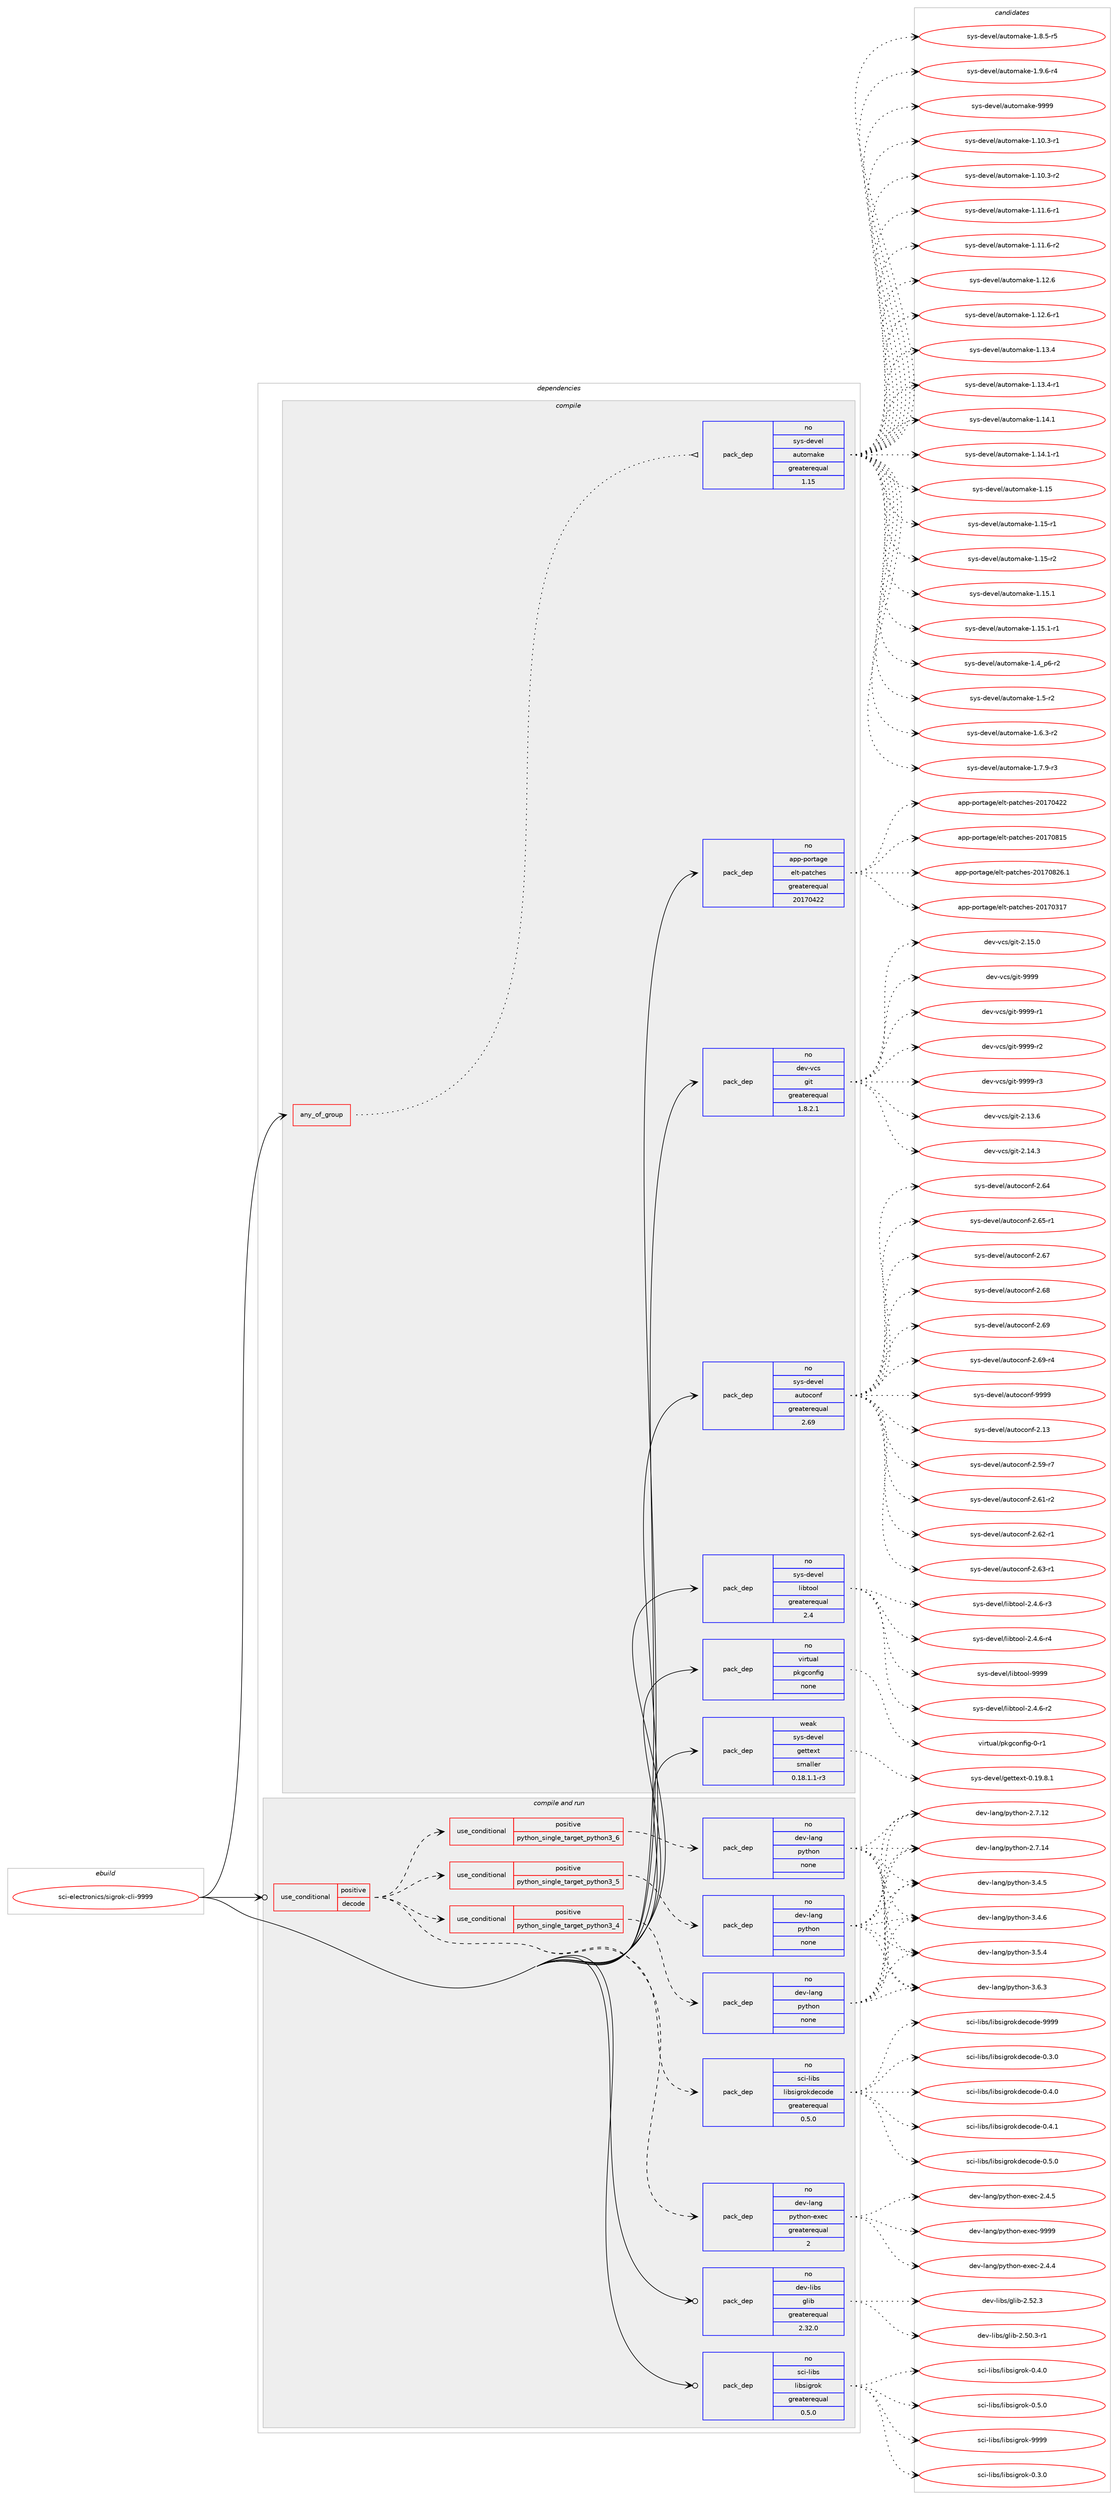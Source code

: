 digraph prolog {

# *************
# Graph options
# *************

newrank=true;
concentrate=true;
compound=true;
graph [rankdir=LR,fontname=Helvetica,fontsize=10,ranksep=1.5];#, ranksep=2.5, nodesep=0.2];
edge  [arrowhead=vee];
node  [fontname=Helvetica,fontsize=10];

# **********
# The ebuild
# **********

subgraph cluster_leftcol {
color=gray;
rank=same;
label=<<i>ebuild</i>>;
id [label="sci-electronics/sigrok-cli-9999", color=red, width=4, href="../sci-electronics/sigrok-cli-9999.svg"];
}

# ****************
# The dependencies
# ****************

subgraph cluster_midcol {
color=gray;
label=<<i>dependencies</i>>;
subgraph cluster_compile {
fillcolor="#eeeeee";
style=filled;
label=<<i>compile</i>>;
subgraph any7550 {
dependency448123 [label=<<TABLE BORDER="0" CELLBORDER="1" CELLSPACING="0" CELLPADDING="4"><TR><TD CELLPADDING="10">any_of_group</TD></TR></TABLE>>, shape=none, color=red];subgraph pack330472 {
dependency448124 [label=<<TABLE BORDER="0" CELLBORDER="1" CELLSPACING="0" CELLPADDING="4" WIDTH="220"><TR><TD ROWSPAN="6" CELLPADDING="30">pack_dep</TD></TR><TR><TD WIDTH="110">no</TD></TR><TR><TD>sys-devel</TD></TR><TR><TD>automake</TD></TR><TR><TD>greaterequal</TD></TR><TR><TD>1.15</TD></TR></TABLE>>, shape=none, color=blue];
}
dependency448123:e -> dependency448124:w [weight=20,style="dotted",arrowhead="oinv"];
}
id:e -> dependency448123:w [weight=20,style="solid",arrowhead="vee"];
subgraph pack330473 {
dependency448125 [label=<<TABLE BORDER="0" CELLBORDER="1" CELLSPACING="0" CELLPADDING="4" WIDTH="220"><TR><TD ROWSPAN="6" CELLPADDING="30">pack_dep</TD></TR><TR><TD WIDTH="110">no</TD></TR><TR><TD>app-portage</TD></TR><TR><TD>elt-patches</TD></TR><TR><TD>greaterequal</TD></TR><TR><TD>20170422</TD></TR></TABLE>>, shape=none, color=blue];
}
id:e -> dependency448125:w [weight=20,style="solid",arrowhead="vee"];
subgraph pack330474 {
dependency448126 [label=<<TABLE BORDER="0" CELLBORDER="1" CELLSPACING="0" CELLPADDING="4" WIDTH="220"><TR><TD ROWSPAN="6" CELLPADDING="30">pack_dep</TD></TR><TR><TD WIDTH="110">no</TD></TR><TR><TD>dev-vcs</TD></TR><TR><TD>git</TD></TR><TR><TD>greaterequal</TD></TR><TR><TD>1.8.2.1</TD></TR></TABLE>>, shape=none, color=blue];
}
id:e -> dependency448126:w [weight=20,style="solid",arrowhead="vee"];
subgraph pack330475 {
dependency448127 [label=<<TABLE BORDER="0" CELLBORDER="1" CELLSPACING="0" CELLPADDING="4" WIDTH="220"><TR><TD ROWSPAN="6" CELLPADDING="30">pack_dep</TD></TR><TR><TD WIDTH="110">no</TD></TR><TR><TD>sys-devel</TD></TR><TR><TD>autoconf</TD></TR><TR><TD>greaterequal</TD></TR><TR><TD>2.69</TD></TR></TABLE>>, shape=none, color=blue];
}
id:e -> dependency448127:w [weight=20,style="solid",arrowhead="vee"];
subgraph pack330476 {
dependency448128 [label=<<TABLE BORDER="0" CELLBORDER="1" CELLSPACING="0" CELLPADDING="4" WIDTH="220"><TR><TD ROWSPAN="6" CELLPADDING="30">pack_dep</TD></TR><TR><TD WIDTH="110">no</TD></TR><TR><TD>sys-devel</TD></TR><TR><TD>libtool</TD></TR><TR><TD>greaterequal</TD></TR><TR><TD>2.4</TD></TR></TABLE>>, shape=none, color=blue];
}
id:e -> dependency448128:w [weight=20,style="solid",arrowhead="vee"];
subgraph pack330477 {
dependency448129 [label=<<TABLE BORDER="0" CELLBORDER="1" CELLSPACING="0" CELLPADDING="4" WIDTH="220"><TR><TD ROWSPAN="6" CELLPADDING="30">pack_dep</TD></TR><TR><TD WIDTH="110">no</TD></TR><TR><TD>virtual</TD></TR><TR><TD>pkgconfig</TD></TR><TR><TD>none</TD></TR><TR><TD></TD></TR></TABLE>>, shape=none, color=blue];
}
id:e -> dependency448129:w [weight=20,style="solid",arrowhead="vee"];
subgraph pack330478 {
dependency448130 [label=<<TABLE BORDER="0" CELLBORDER="1" CELLSPACING="0" CELLPADDING="4" WIDTH="220"><TR><TD ROWSPAN="6" CELLPADDING="30">pack_dep</TD></TR><TR><TD WIDTH="110">weak</TD></TR><TR><TD>sys-devel</TD></TR><TR><TD>gettext</TD></TR><TR><TD>smaller</TD></TR><TR><TD>0.18.1.1-r3</TD></TR></TABLE>>, shape=none, color=blue];
}
id:e -> dependency448130:w [weight=20,style="solid",arrowhead="vee"];
}
subgraph cluster_compileandrun {
fillcolor="#eeeeee";
style=filled;
label=<<i>compile and run</i>>;
subgraph cond109852 {
dependency448131 [label=<<TABLE BORDER="0" CELLBORDER="1" CELLSPACING="0" CELLPADDING="4"><TR><TD ROWSPAN="3" CELLPADDING="10">use_conditional</TD></TR><TR><TD>positive</TD></TR><TR><TD>decode</TD></TR></TABLE>>, shape=none, color=red];
subgraph pack330479 {
dependency448132 [label=<<TABLE BORDER="0" CELLBORDER="1" CELLSPACING="0" CELLPADDING="4" WIDTH="220"><TR><TD ROWSPAN="6" CELLPADDING="30">pack_dep</TD></TR><TR><TD WIDTH="110">no</TD></TR><TR><TD>sci-libs</TD></TR><TR><TD>libsigrokdecode</TD></TR><TR><TD>greaterequal</TD></TR><TR><TD>0.5.0</TD></TR></TABLE>>, shape=none, color=blue];
}
dependency448131:e -> dependency448132:w [weight=20,style="dashed",arrowhead="vee"];
subgraph cond109853 {
dependency448133 [label=<<TABLE BORDER="0" CELLBORDER="1" CELLSPACING="0" CELLPADDING="4"><TR><TD ROWSPAN="3" CELLPADDING="10">use_conditional</TD></TR><TR><TD>positive</TD></TR><TR><TD>python_single_target_python3_4</TD></TR></TABLE>>, shape=none, color=red];
subgraph pack330480 {
dependency448134 [label=<<TABLE BORDER="0" CELLBORDER="1" CELLSPACING="0" CELLPADDING="4" WIDTH="220"><TR><TD ROWSPAN="6" CELLPADDING="30">pack_dep</TD></TR><TR><TD WIDTH="110">no</TD></TR><TR><TD>dev-lang</TD></TR><TR><TD>python</TD></TR><TR><TD>none</TD></TR><TR><TD></TD></TR></TABLE>>, shape=none, color=blue];
}
dependency448133:e -> dependency448134:w [weight=20,style="dashed",arrowhead="vee"];
}
dependency448131:e -> dependency448133:w [weight=20,style="dashed",arrowhead="vee"];
subgraph cond109854 {
dependency448135 [label=<<TABLE BORDER="0" CELLBORDER="1" CELLSPACING="0" CELLPADDING="4"><TR><TD ROWSPAN="3" CELLPADDING="10">use_conditional</TD></TR><TR><TD>positive</TD></TR><TR><TD>python_single_target_python3_5</TD></TR></TABLE>>, shape=none, color=red];
subgraph pack330481 {
dependency448136 [label=<<TABLE BORDER="0" CELLBORDER="1" CELLSPACING="0" CELLPADDING="4" WIDTH="220"><TR><TD ROWSPAN="6" CELLPADDING="30">pack_dep</TD></TR><TR><TD WIDTH="110">no</TD></TR><TR><TD>dev-lang</TD></TR><TR><TD>python</TD></TR><TR><TD>none</TD></TR><TR><TD></TD></TR></TABLE>>, shape=none, color=blue];
}
dependency448135:e -> dependency448136:w [weight=20,style="dashed",arrowhead="vee"];
}
dependency448131:e -> dependency448135:w [weight=20,style="dashed",arrowhead="vee"];
subgraph cond109855 {
dependency448137 [label=<<TABLE BORDER="0" CELLBORDER="1" CELLSPACING="0" CELLPADDING="4"><TR><TD ROWSPAN="3" CELLPADDING="10">use_conditional</TD></TR><TR><TD>positive</TD></TR><TR><TD>python_single_target_python3_6</TD></TR></TABLE>>, shape=none, color=red];
subgraph pack330482 {
dependency448138 [label=<<TABLE BORDER="0" CELLBORDER="1" CELLSPACING="0" CELLPADDING="4" WIDTH="220"><TR><TD ROWSPAN="6" CELLPADDING="30">pack_dep</TD></TR><TR><TD WIDTH="110">no</TD></TR><TR><TD>dev-lang</TD></TR><TR><TD>python</TD></TR><TR><TD>none</TD></TR><TR><TD></TD></TR></TABLE>>, shape=none, color=blue];
}
dependency448137:e -> dependency448138:w [weight=20,style="dashed",arrowhead="vee"];
}
dependency448131:e -> dependency448137:w [weight=20,style="dashed",arrowhead="vee"];
subgraph pack330483 {
dependency448139 [label=<<TABLE BORDER="0" CELLBORDER="1" CELLSPACING="0" CELLPADDING="4" WIDTH="220"><TR><TD ROWSPAN="6" CELLPADDING="30">pack_dep</TD></TR><TR><TD WIDTH="110">no</TD></TR><TR><TD>dev-lang</TD></TR><TR><TD>python-exec</TD></TR><TR><TD>greaterequal</TD></TR><TR><TD>2</TD></TR></TABLE>>, shape=none, color=blue];
}
dependency448131:e -> dependency448139:w [weight=20,style="dashed",arrowhead="vee"];
}
id:e -> dependency448131:w [weight=20,style="solid",arrowhead="odotvee"];
subgraph pack330484 {
dependency448140 [label=<<TABLE BORDER="0" CELLBORDER="1" CELLSPACING="0" CELLPADDING="4" WIDTH="220"><TR><TD ROWSPAN="6" CELLPADDING="30">pack_dep</TD></TR><TR><TD WIDTH="110">no</TD></TR><TR><TD>dev-libs</TD></TR><TR><TD>glib</TD></TR><TR><TD>greaterequal</TD></TR><TR><TD>2.32.0</TD></TR></TABLE>>, shape=none, color=blue];
}
id:e -> dependency448140:w [weight=20,style="solid",arrowhead="odotvee"];
subgraph pack330485 {
dependency448141 [label=<<TABLE BORDER="0" CELLBORDER="1" CELLSPACING="0" CELLPADDING="4" WIDTH="220"><TR><TD ROWSPAN="6" CELLPADDING="30">pack_dep</TD></TR><TR><TD WIDTH="110">no</TD></TR><TR><TD>sci-libs</TD></TR><TR><TD>libsigrok</TD></TR><TR><TD>greaterequal</TD></TR><TR><TD>0.5.0</TD></TR></TABLE>>, shape=none, color=blue];
}
id:e -> dependency448141:w [weight=20,style="solid",arrowhead="odotvee"];
}
subgraph cluster_run {
fillcolor="#eeeeee";
style=filled;
label=<<i>run</i>>;
}
}

# **************
# The candidates
# **************

subgraph cluster_choices {
rank=same;
color=gray;
label=<<i>candidates</i>>;

subgraph choice330472 {
color=black;
nodesep=1;
choice11512111545100101118101108479711711611110997107101454946494846514511449 [label="sys-devel/automake-1.10.3-r1", color=red, width=4,href="../sys-devel/automake-1.10.3-r1.svg"];
choice11512111545100101118101108479711711611110997107101454946494846514511450 [label="sys-devel/automake-1.10.3-r2", color=red, width=4,href="../sys-devel/automake-1.10.3-r2.svg"];
choice11512111545100101118101108479711711611110997107101454946494946544511449 [label="sys-devel/automake-1.11.6-r1", color=red, width=4,href="../sys-devel/automake-1.11.6-r1.svg"];
choice11512111545100101118101108479711711611110997107101454946494946544511450 [label="sys-devel/automake-1.11.6-r2", color=red, width=4,href="../sys-devel/automake-1.11.6-r2.svg"];
choice1151211154510010111810110847971171161111099710710145494649504654 [label="sys-devel/automake-1.12.6", color=red, width=4,href="../sys-devel/automake-1.12.6.svg"];
choice11512111545100101118101108479711711611110997107101454946495046544511449 [label="sys-devel/automake-1.12.6-r1", color=red, width=4,href="../sys-devel/automake-1.12.6-r1.svg"];
choice1151211154510010111810110847971171161111099710710145494649514652 [label="sys-devel/automake-1.13.4", color=red, width=4,href="../sys-devel/automake-1.13.4.svg"];
choice11512111545100101118101108479711711611110997107101454946495146524511449 [label="sys-devel/automake-1.13.4-r1", color=red, width=4,href="../sys-devel/automake-1.13.4-r1.svg"];
choice1151211154510010111810110847971171161111099710710145494649524649 [label="sys-devel/automake-1.14.1", color=red, width=4,href="../sys-devel/automake-1.14.1.svg"];
choice11512111545100101118101108479711711611110997107101454946495246494511449 [label="sys-devel/automake-1.14.1-r1", color=red, width=4,href="../sys-devel/automake-1.14.1-r1.svg"];
choice115121115451001011181011084797117116111109971071014549464953 [label="sys-devel/automake-1.15", color=red, width=4,href="../sys-devel/automake-1.15.svg"];
choice1151211154510010111810110847971171161111099710710145494649534511449 [label="sys-devel/automake-1.15-r1", color=red, width=4,href="../sys-devel/automake-1.15-r1.svg"];
choice1151211154510010111810110847971171161111099710710145494649534511450 [label="sys-devel/automake-1.15-r2", color=red, width=4,href="../sys-devel/automake-1.15-r2.svg"];
choice1151211154510010111810110847971171161111099710710145494649534649 [label="sys-devel/automake-1.15.1", color=red, width=4,href="../sys-devel/automake-1.15.1.svg"];
choice11512111545100101118101108479711711611110997107101454946495346494511449 [label="sys-devel/automake-1.15.1-r1", color=red, width=4,href="../sys-devel/automake-1.15.1-r1.svg"];
choice115121115451001011181011084797117116111109971071014549465295112544511450 [label="sys-devel/automake-1.4_p6-r2", color=red, width=4,href="../sys-devel/automake-1.4_p6-r2.svg"];
choice11512111545100101118101108479711711611110997107101454946534511450 [label="sys-devel/automake-1.5-r2", color=red, width=4,href="../sys-devel/automake-1.5-r2.svg"];
choice115121115451001011181011084797117116111109971071014549465446514511450 [label="sys-devel/automake-1.6.3-r2", color=red, width=4,href="../sys-devel/automake-1.6.3-r2.svg"];
choice115121115451001011181011084797117116111109971071014549465546574511451 [label="sys-devel/automake-1.7.9-r3", color=red, width=4,href="../sys-devel/automake-1.7.9-r3.svg"];
choice115121115451001011181011084797117116111109971071014549465646534511453 [label="sys-devel/automake-1.8.5-r5", color=red, width=4,href="../sys-devel/automake-1.8.5-r5.svg"];
choice115121115451001011181011084797117116111109971071014549465746544511452 [label="sys-devel/automake-1.9.6-r4", color=red, width=4,href="../sys-devel/automake-1.9.6-r4.svg"];
choice115121115451001011181011084797117116111109971071014557575757 [label="sys-devel/automake-9999", color=red, width=4,href="../sys-devel/automake-9999.svg"];
dependency448124:e -> choice11512111545100101118101108479711711611110997107101454946494846514511449:w [style=dotted,weight="100"];
dependency448124:e -> choice11512111545100101118101108479711711611110997107101454946494846514511450:w [style=dotted,weight="100"];
dependency448124:e -> choice11512111545100101118101108479711711611110997107101454946494946544511449:w [style=dotted,weight="100"];
dependency448124:e -> choice11512111545100101118101108479711711611110997107101454946494946544511450:w [style=dotted,weight="100"];
dependency448124:e -> choice1151211154510010111810110847971171161111099710710145494649504654:w [style=dotted,weight="100"];
dependency448124:e -> choice11512111545100101118101108479711711611110997107101454946495046544511449:w [style=dotted,weight="100"];
dependency448124:e -> choice1151211154510010111810110847971171161111099710710145494649514652:w [style=dotted,weight="100"];
dependency448124:e -> choice11512111545100101118101108479711711611110997107101454946495146524511449:w [style=dotted,weight="100"];
dependency448124:e -> choice1151211154510010111810110847971171161111099710710145494649524649:w [style=dotted,weight="100"];
dependency448124:e -> choice11512111545100101118101108479711711611110997107101454946495246494511449:w [style=dotted,weight="100"];
dependency448124:e -> choice115121115451001011181011084797117116111109971071014549464953:w [style=dotted,weight="100"];
dependency448124:e -> choice1151211154510010111810110847971171161111099710710145494649534511449:w [style=dotted,weight="100"];
dependency448124:e -> choice1151211154510010111810110847971171161111099710710145494649534511450:w [style=dotted,weight="100"];
dependency448124:e -> choice1151211154510010111810110847971171161111099710710145494649534649:w [style=dotted,weight="100"];
dependency448124:e -> choice11512111545100101118101108479711711611110997107101454946495346494511449:w [style=dotted,weight="100"];
dependency448124:e -> choice115121115451001011181011084797117116111109971071014549465295112544511450:w [style=dotted,weight="100"];
dependency448124:e -> choice11512111545100101118101108479711711611110997107101454946534511450:w [style=dotted,weight="100"];
dependency448124:e -> choice115121115451001011181011084797117116111109971071014549465446514511450:w [style=dotted,weight="100"];
dependency448124:e -> choice115121115451001011181011084797117116111109971071014549465546574511451:w [style=dotted,weight="100"];
dependency448124:e -> choice115121115451001011181011084797117116111109971071014549465646534511453:w [style=dotted,weight="100"];
dependency448124:e -> choice115121115451001011181011084797117116111109971071014549465746544511452:w [style=dotted,weight="100"];
dependency448124:e -> choice115121115451001011181011084797117116111109971071014557575757:w [style=dotted,weight="100"];
}
subgraph choice330473 {
color=black;
nodesep=1;
choice97112112451121111141169710310147101108116451129711699104101115455048495548514955 [label="app-portage/elt-patches-20170317", color=red, width=4,href="../app-portage/elt-patches-20170317.svg"];
choice97112112451121111141169710310147101108116451129711699104101115455048495548525050 [label="app-portage/elt-patches-20170422", color=red, width=4,href="../app-portage/elt-patches-20170422.svg"];
choice97112112451121111141169710310147101108116451129711699104101115455048495548564953 [label="app-portage/elt-patches-20170815", color=red, width=4,href="../app-portage/elt-patches-20170815.svg"];
choice971121124511211111411697103101471011081164511297116991041011154550484955485650544649 [label="app-portage/elt-patches-20170826.1", color=red, width=4,href="../app-portage/elt-patches-20170826.1.svg"];
dependency448125:e -> choice97112112451121111141169710310147101108116451129711699104101115455048495548514955:w [style=dotted,weight="100"];
dependency448125:e -> choice97112112451121111141169710310147101108116451129711699104101115455048495548525050:w [style=dotted,weight="100"];
dependency448125:e -> choice97112112451121111141169710310147101108116451129711699104101115455048495548564953:w [style=dotted,weight="100"];
dependency448125:e -> choice971121124511211111411697103101471011081164511297116991041011154550484955485650544649:w [style=dotted,weight="100"];
}
subgraph choice330474 {
color=black;
nodesep=1;
choice10010111845118991154710310511645504649514654 [label="dev-vcs/git-2.13.6", color=red, width=4,href="../dev-vcs/git-2.13.6.svg"];
choice10010111845118991154710310511645504649524651 [label="dev-vcs/git-2.14.3", color=red, width=4,href="../dev-vcs/git-2.14.3.svg"];
choice10010111845118991154710310511645504649534648 [label="dev-vcs/git-2.15.0", color=red, width=4,href="../dev-vcs/git-2.15.0.svg"];
choice1001011184511899115471031051164557575757 [label="dev-vcs/git-9999", color=red, width=4,href="../dev-vcs/git-9999.svg"];
choice10010111845118991154710310511645575757574511449 [label="dev-vcs/git-9999-r1", color=red, width=4,href="../dev-vcs/git-9999-r1.svg"];
choice10010111845118991154710310511645575757574511450 [label="dev-vcs/git-9999-r2", color=red, width=4,href="../dev-vcs/git-9999-r2.svg"];
choice10010111845118991154710310511645575757574511451 [label="dev-vcs/git-9999-r3", color=red, width=4,href="../dev-vcs/git-9999-r3.svg"];
dependency448126:e -> choice10010111845118991154710310511645504649514654:w [style=dotted,weight="100"];
dependency448126:e -> choice10010111845118991154710310511645504649524651:w [style=dotted,weight="100"];
dependency448126:e -> choice10010111845118991154710310511645504649534648:w [style=dotted,weight="100"];
dependency448126:e -> choice1001011184511899115471031051164557575757:w [style=dotted,weight="100"];
dependency448126:e -> choice10010111845118991154710310511645575757574511449:w [style=dotted,weight="100"];
dependency448126:e -> choice10010111845118991154710310511645575757574511450:w [style=dotted,weight="100"];
dependency448126:e -> choice10010111845118991154710310511645575757574511451:w [style=dotted,weight="100"];
}
subgraph choice330475 {
color=black;
nodesep=1;
choice115121115451001011181011084797117116111991111101024550464951 [label="sys-devel/autoconf-2.13", color=red, width=4,href="../sys-devel/autoconf-2.13.svg"];
choice1151211154510010111810110847971171161119911111010245504653574511455 [label="sys-devel/autoconf-2.59-r7", color=red, width=4,href="../sys-devel/autoconf-2.59-r7.svg"];
choice1151211154510010111810110847971171161119911111010245504654494511450 [label="sys-devel/autoconf-2.61-r2", color=red, width=4,href="../sys-devel/autoconf-2.61-r2.svg"];
choice1151211154510010111810110847971171161119911111010245504654504511449 [label="sys-devel/autoconf-2.62-r1", color=red, width=4,href="../sys-devel/autoconf-2.62-r1.svg"];
choice1151211154510010111810110847971171161119911111010245504654514511449 [label="sys-devel/autoconf-2.63-r1", color=red, width=4,href="../sys-devel/autoconf-2.63-r1.svg"];
choice115121115451001011181011084797117116111991111101024550465452 [label="sys-devel/autoconf-2.64", color=red, width=4,href="../sys-devel/autoconf-2.64.svg"];
choice1151211154510010111810110847971171161119911111010245504654534511449 [label="sys-devel/autoconf-2.65-r1", color=red, width=4,href="../sys-devel/autoconf-2.65-r1.svg"];
choice115121115451001011181011084797117116111991111101024550465455 [label="sys-devel/autoconf-2.67", color=red, width=4,href="../sys-devel/autoconf-2.67.svg"];
choice115121115451001011181011084797117116111991111101024550465456 [label="sys-devel/autoconf-2.68", color=red, width=4,href="../sys-devel/autoconf-2.68.svg"];
choice115121115451001011181011084797117116111991111101024550465457 [label="sys-devel/autoconf-2.69", color=red, width=4,href="../sys-devel/autoconf-2.69.svg"];
choice1151211154510010111810110847971171161119911111010245504654574511452 [label="sys-devel/autoconf-2.69-r4", color=red, width=4,href="../sys-devel/autoconf-2.69-r4.svg"];
choice115121115451001011181011084797117116111991111101024557575757 [label="sys-devel/autoconf-9999", color=red, width=4,href="../sys-devel/autoconf-9999.svg"];
dependency448127:e -> choice115121115451001011181011084797117116111991111101024550464951:w [style=dotted,weight="100"];
dependency448127:e -> choice1151211154510010111810110847971171161119911111010245504653574511455:w [style=dotted,weight="100"];
dependency448127:e -> choice1151211154510010111810110847971171161119911111010245504654494511450:w [style=dotted,weight="100"];
dependency448127:e -> choice1151211154510010111810110847971171161119911111010245504654504511449:w [style=dotted,weight="100"];
dependency448127:e -> choice1151211154510010111810110847971171161119911111010245504654514511449:w [style=dotted,weight="100"];
dependency448127:e -> choice115121115451001011181011084797117116111991111101024550465452:w [style=dotted,weight="100"];
dependency448127:e -> choice1151211154510010111810110847971171161119911111010245504654534511449:w [style=dotted,weight="100"];
dependency448127:e -> choice115121115451001011181011084797117116111991111101024550465455:w [style=dotted,weight="100"];
dependency448127:e -> choice115121115451001011181011084797117116111991111101024550465456:w [style=dotted,weight="100"];
dependency448127:e -> choice115121115451001011181011084797117116111991111101024550465457:w [style=dotted,weight="100"];
dependency448127:e -> choice1151211154510010111810110847971171161119911111010245504654574511452:w [style=dotted,weight="100"];
dependency448127:e -> choice115121115451001011181011084797117116111991111101024557575757:w [style=dotted,weight="100"];
}
subgraph choice330476 {
color=black;
nodesep=1;
choice1151211154510010111810110847108105981161111111084550465246544511450 [label="sys-devel/libtool-2.4.6-r2", color=red, width=4,href="../sys-devel/libtool-2.4.6-r2.svg"];
choice1151211154510010111810110847108105981161111111084550465246544511451 [label="sys-devel/libtool-2.4.6-r3", color=red, width=4,href="../sys-devel/libtool-2.4.6-r3.svg"];
choice1151211154510010111810110847108105981161111111084550465246544511452 [label="sys-devel/libtool-2.4.6-r4", color=red, width=4,href="../sys-devel/libtool-2.4.6-r4.svg"];
choice1151211154510010111810110847108105981161111111084557575757 [label="sys-devel/libtool-9999", color=red, width=4,href="../sys-devel/libtool-9999.svg"];
dependency448128:e -> choice1151211154510010111810110847108105981161111111084550465246544511450:w [style=dotted,weight="100"];
dependency448128:e -> choice1151211154510010111810110847108105981161111111084550465246544511451:w [style=dotted,weight="100"];
dependency448128:e -> choice1151211154510010111810110847108105981161111111084550465246544511452:w [style=dotted,weight="100"];
dependency448128:e -> choice1151211154510010111810110847108105981161111111084557575757:w [style=dotted,weight="100"];
}
subgraph choice330477 {
color=black;
nodesep=1;
choice11810511411611797108471121071039911111010210510345484511449 [label="virtual/pkgconfig-0-r1", color=red, width=4,href="../virtual/pkgconfig-0-r1.svg"];
dependency448129:e -> choice11810511411611797108471121071039911111010210510345484511449:w [style=dotted,weight="100"];
}
subgraph choice330478 {
color=black;
nodesep=1;
choice1151211154510010111810110847103101116116101120116454846495746564649 [label="sys-devel/gettext-0.19.8.1", color=red, width=4,href="../sys-devel/gettext-0.19.8.1.svg"];
dependency448130:e -> choice1151211154510010111810110847103101116116101120116454846495746564649:w [style=dotted,weight="100"];
}
subgraph choice330479 {
color=black;
nodesep=1;
choice115991054510810598115471081059811510510311411110710010199111100101454846514648 [label="sci-libs/libsigrokdecode-0.3.0", color=red, width=4,href="../sci-libs/libsigrokdecode-0.3.0.svg"];
choice115991054510810598115471081059811510510311411110710010199111100101454846524648 [label="sci-libs/libsigrokdecode-0.4.0", color=red, width=4,href="../sci-libs/libsigrokdecode-0.4.0.svg"];
choice115991054510810598115471081059811510510311411110710010199111100101454846524649 [label="sci-libs/libsigrokdecode-0.4.1", color=red, width=4,href="../sci-libs/libsigrokdecode-0.4.1.svg"];
choice115991054510810598115471081059811510510311411110710010199111100101454846534648 [label="sci-libs/libsigrokdecode-0.5.0", color=red, width=4,href="../sci-libs/libsigrokdecode-0.5.0.svg"];
choice1159910545108105981154710810598115105103114111107100101991111001014557575757 [label="sci-libs/libsigrokdecode-9999", color=red, width=4,href="../sci-libs/libsigrokdecode-9999.svg"];
dependency448132:e -> choice115991054510810598115471081059811510510311411110710010199111100101454846514648:w [style=dotted,weight="100"];
dependency448132:e -> choice115991054510810598115471081059811510510311411110710010199111100101454846524648:w [style=dotted,weight="100"];
dependency448132:e -> choice115991054510810598115471081059811510510311411110710010199111100101454846524649:w [style=dotted,weight="100"];
dependency448132:e -> choice115991054510810598115471081059811510510311411110710010199111100101454846534648:w [style=dotted,weight="100"];
dependency448132:e -> choice1159910545108105981154710810598115105103114111107100101991111001014557575757:w [style=dotted,weight="100"];
}
subgraph choice330480 {
color=black;
nodesep=1;
choice10010111845108971101034711212111610411111045504655464950 [label="dev-lang/python-2.7.12", color=red, width=4,href="../dev-lang/python-2.7.12.svg"];
choice10010111845108971101034711212111610411111045504655464952 [label="dev-lang/python-2.7.14", color=red, width=4,href="../dev-lang/python-2.7.14.svg"];
choice100101118451089711010347112121116104111110455146524653 [label="dev-lang/python-3.4.5", color=red, width=4,href="../dev-lang/python-3.4.5.svg"];
choice100101118451089711010347112121116104111110455146524654 [label="dev-lang/python-3.4.6", color=red, width=4,href="../dev-lang/python-3.4.6.svg"];
choice100101118451089711010347112121116104111110455146534652 [label="dev-lang/python-3.5.4", color=red, width=4,href="../dev-lang/python-3.5.4.svg"];
choice100101118451089711010347112121116104111110455146544651 [label="dev-lang/python-3.6.3", color=red, width=4,href="../dev-lang/python-3.6.3.svg"];
dependency448134:e -> choice10010111845108971101034711212111610411111045504655464950:w [style=dotted,weight="100"];
dependency448134:e -> choice10010111845108971101034711212111610411111045504655464952:w [style=dotted,weight="100"];
dependency448134:e -> choice100101118451089711010347112121116104111110455146524653:w [style=dotted,weight="100"];
dependency448134:e -> choice100101118451089711010347112121116104111110455146524654:w [style=dotted,weight="100"];
dependency448134:e -> choice100101118451089711010347112121116104111110455146534652:w [style=dotted,weight="100"];
dependency448134:e -> choice100101118451089711010347112121116104111110455146544651:w [style=dotted,weight="100"];
}
subgraph choice330481 {
color=black;
nodesep=1;
choice10010111845108971101034711212111610411111045504655464950 [label="dev-lang/python-2.7.12", color=red, width=4,href="../dev-lang/python-2.7.12.svg"];
choice10010111845108971101034711212111610411111045504655464952 [label="dev-lang/python-2.7.14", color=red, width=4,href="../dev-lang/python-2.7.14.svg"];
choice100101118451089711010347112121116104111110455146524653 [label="dev-lang/python-3.4.5", color=red, width=4,href="../dev-lang/python-3.4.5.svg"];
choice100101118451089711010347112121116104111110455146524654 [label="dev-lang/python-3.4.6", color=red, width=4,href="../dev-lang/python-3.4.6.svg"];
choice100101118451089711010347112121116104111110455146534652 [label="dev-lang/python-3.5.4", color=red, width=4,href="../dev-lang/python-3.5.4.svg"];
choice100101118451089711010347112121116104111110455146544651 [label="dev-lang/python-3.6.3", color=red, width=4,href="../dev-lang/python-3.6.3.svg"];
dependency448136:e -> choice10010111845108971101034711212111610411111045504655464950:w [style=dotted,weight="100"];
dependency448136:e -> choice10010111845108971101034711212111610411111045504655464952:w [style=dotted,weight="100"];
dependency448136:e -> choice100101118451089711010347112121116104111110455146524653:w [style=dotted,weight="100"];
dependency448136:e -> choice100101118451089711010347112121116104111110455146524654:w [style=dotted,weight="100"];
dependency448136:e -> choice100101118451089711010347112121116104111110455146534652:w [style=dotted,weight="100"];
dependency448136:e -> choice100101118451089711010347112121116104111110455146544651:w [style=dotted,weight="100"];
}
subgraph choice330482 {
color=black;
nodesep=1;
choice10010111845108971101034711212111610411111045504655464950 [label="dev-lang/python-2.7.12", color=red, width=4,href="../dev-lang/python-2.7.12.svg"];
choice10010111845108971101034711212111610411111045504655464952 [label="dev-lang/python-2.7.14", color=red, width=4,href="../dev-lang/python-2.7.14.svg"];
choice100101118451089711010347112121116104111110455146524653 [label="dev-lang/python-3.4.5", color=red, width=4,href="../dev-lang/python-3.4.5.svg"];
choice100101118451089711010347112121116104111110455146524654 [label="dev-lang/python-3.4.6", color=red, width=4,href="../dev-lang/python-3.4.6.svg"];
choice100101118451089711010347112121116104111110455146534652 [label="dev-lang/python-3.5.4", color=red, width=4,href="../dev-lang/python-3.5.4.svg"];
choice100101118451089711010347112121116104111110455146544651 [label="dev-lang/python-3.6.3", color=red, width=4,href="../dev-lang/python-3.6.3.svg"];
dependency448138:e -> choice10010111845108971101034711212111610411111045504655464950:w [style=dotted,weight="100"];
dependency448138:e -> choice10010111845108971101034711212111610411111045504655464952:w [style=dotted,weight="100"];
dependency448138:e -> choice100101118451089711010347112121116104111110455146524653:w [style=dotted,weight="100"];
dependency448138:e -> choice100101118451089711010347112121116104111110455146524654:w [style=dotted,weight="100"];
dependency448138:e -> choice100101118451089711010347112121116104111110455146534652:w [style=dotted,weight="100"];
dependency448138:e -> choice100101118451089711010347112121116104111110455146544651:w [style=dotted,weight="100"];
}
subgraph choice330483 {
color=black;
nodesep=1;
choice1001011184510897110103471121211161041111104510112010199455046524652 [label="dev-lang/python-exec-2.4.4", color=red, width=4,href="../dev-lang/python-exec-2.4.4.svg"];
choice1001011184510897110103471121211161041111104510112010199455046524653 [label="dev-lang/python-exec-2.4.5", color=red, width=4,href="../dev-lang/python-exec-2.4.5.svg"];
choice10010111845108971101034711212111610411111045101120101994557575757 [label="dev-lang/python-exec-9999", color=red, width=4,href="../dev-lang/python-exec-9999.svg"];
dependency448139:e -> choice1001011184510897110103471121211161041111104510112010199455046524652:w [style=dotted,weight="100"];
dependency448139:e -> choice1001011184510897110103471121211161041111104510112010199455046524653:w [style=dotted,weight="100"];
dependency448139:e -> choice10010111845108971101034711212111610411111045101120101994557575757:w [style=dotted,weight="100"];
}
subgraph choice330484 {
color=black;
nodesep=1;
choice10010111845108105981154710310810598455046534846514511449 [label="dev-libs/glib-2.50.3-r1", color=red, width=4,href="../dev-libs/glib-2.50.3-r1.svg"];
choice1001011184510810598115471031081059845504653504651 [label="dev-libs/glib-2.52.3", color=red, width=4,href="../dev-libs/glib-2.52.3.svg"];
dependency448140:e -> choice10010111845108105981154710310810598455046534846514511449:w [style=dotted,weight="100"];
dependency448140:e -> choice1001011184510810598115471031081059845504653504651:w [style=dotted,weight="100"];
}
subgraph choice330485 {
color=black;
nodesep=1;
choice1159910545108105981154710810598115105103114111107454846514648 [label="sci-libs/libsigrok-0.3.0", color=red, width=4,href="../sci-libs/libsigrok-0.3.0.svg"];
choice1159910545108105981154710810598115105103114111107454846524648 [label="sci-libs/libsigrok-0.4.0", color=red, width=4,href="../sci-libs/libsigrok-0.4.0.svg"];
choice1159910545108105981154710810598115105103114111107454846534648 [label="sci-libs/libsigrok-0.5.0", color=red, width=4,href="../sci-libs/libsigrok-0.5.0.svg"];
choice11599105451081059811547108105981151051031141111074557575757 [label="sci-libs/libsigrok-9999", color=red, width=4,href="../sci-libs/libsigrok-9999.svg"];
dependency448141:e -> choice1159910545108105981154710810598115105103114111107454846514648:w [style=dotted,weight="100"];
dependency448141:e -> choice1159910545108105981154710810598115105103114111107454846524648:w [style=dotted,weight="100"];
dependency448141:e -> choice1159910545108105981154710810598115105103114111107454846534648:w [style=dotted,weight="100"];
dependency448141:e -> choice11599105451081059811547108105981151051031141111074557575757:w [style=dotted,weight="100"];
}
}

}
